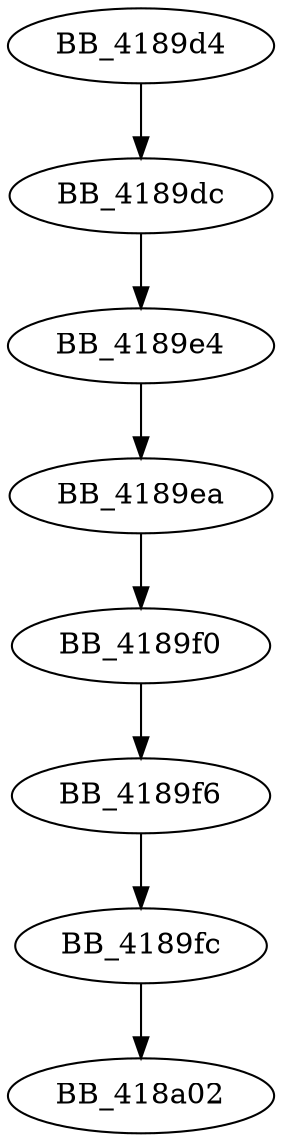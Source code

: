 DiGraph __init_pointers{
BB_4189d4->BB_4189dc
BB_4189dc->BB_4189e4
BB_4189e4->BB_4189ea
BB_4189ea->BB_4189f0
BB_4189f0->BB_4189f6
BB_4189f6->BB_4189fc
BB_4189fc->BB_418a02
}
